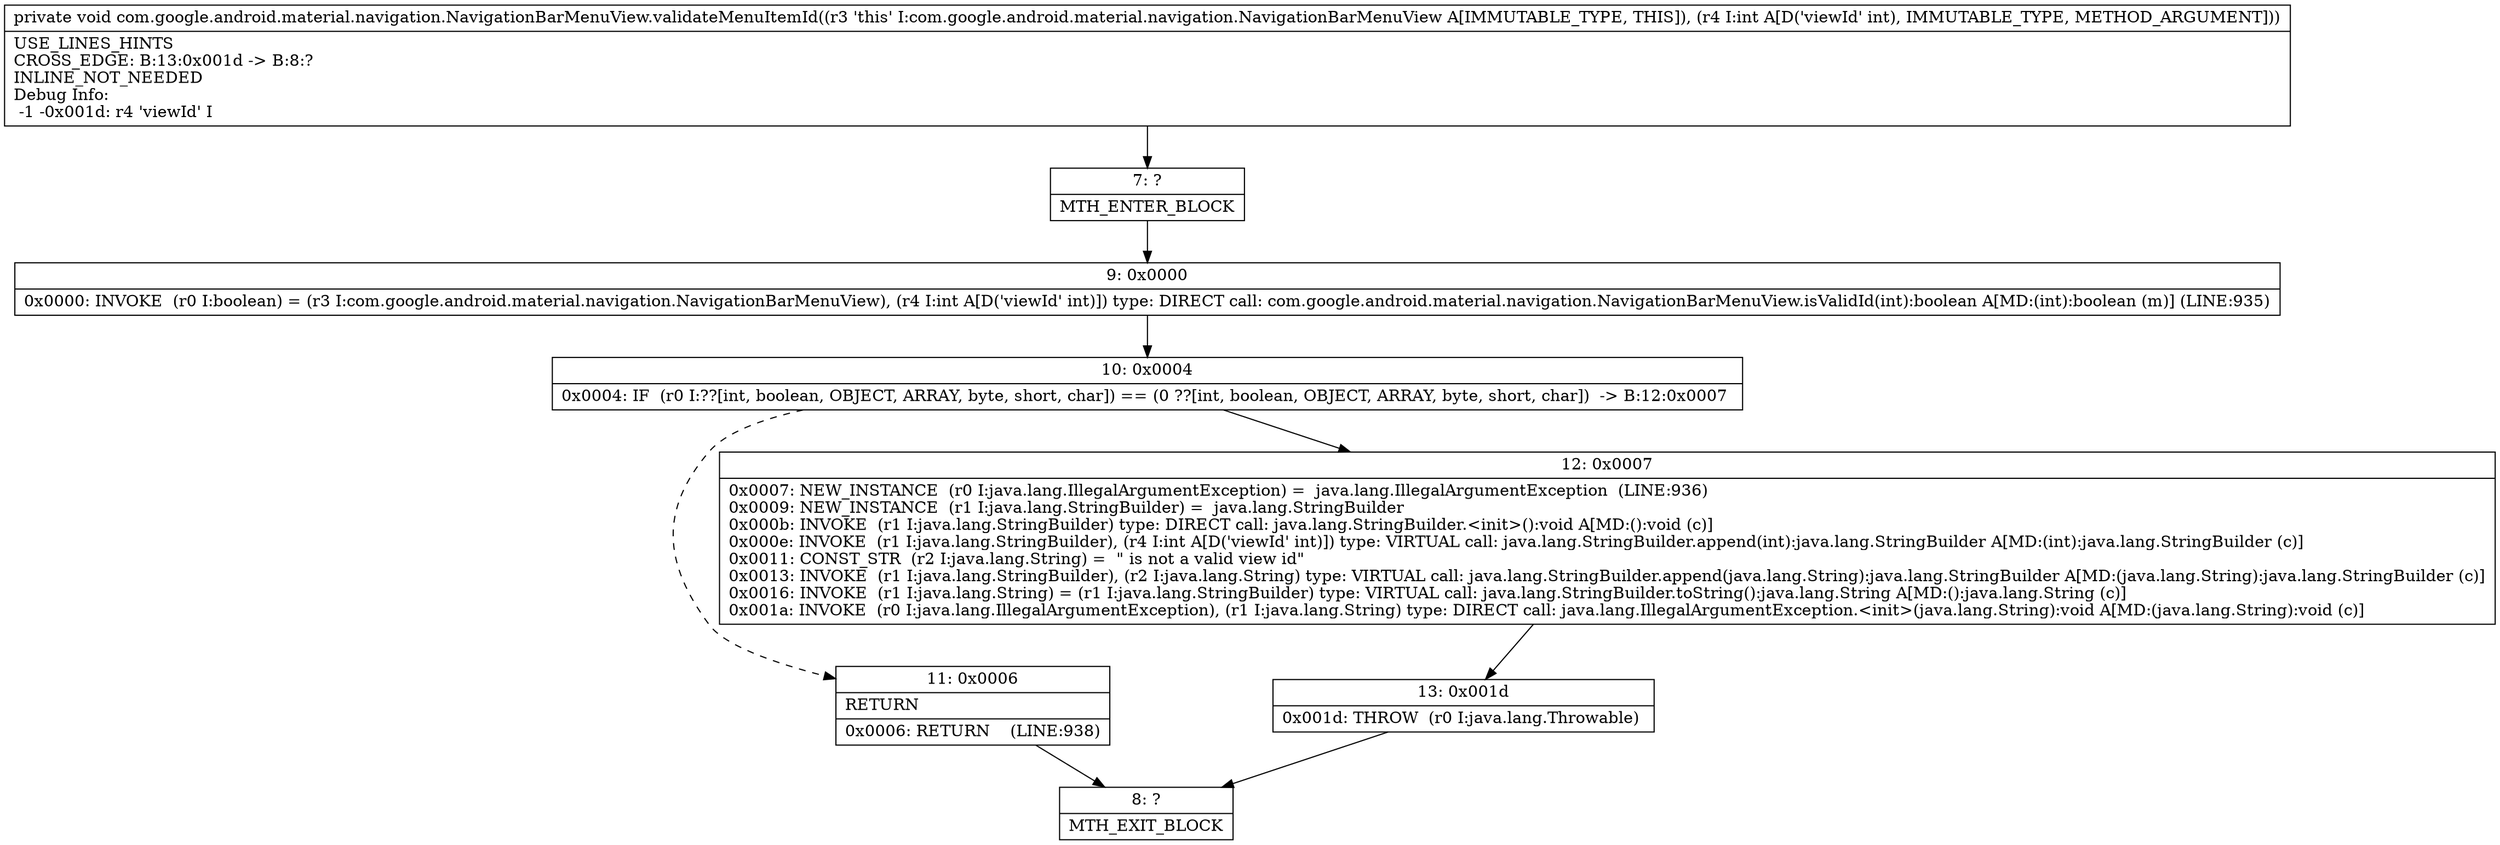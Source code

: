 digraph "CFG forcom.google.android.material.navigation.NavigationBarMenuView.validateMenuItemId(I)V" {
Node_7 [shape=record,label="{7\:\ ?|MTH_ENTER_BLOCK\l}"];
Node_9 [shape=record,label="{9\:\ 0x0000|0x0000: INVOKE  (r0 I:boolean) = (r3 I:com.google.android.material.navigation.NavigationBarMenuView), (r4 I:int A[D('viewId' int)]) type: DIRECT call: com.google.android.material.navigation.NavigationBarMenuView.isValidId(int):boolean A[MD:(int):boolean (m)] (LINE:935)\l}"];
Node_10 [shape=record,label="{10\:\ 0x0004|0x0004: IF  (r0 I:??[int, boolean, OBJECT, ARRAY, byte, short, char]) == (0 ??[int, boolean, OBJECT, ARRAY, byte, short, char])  \-\> B:12:0x0007 \l}"];
Node_11 [shape=record,label="{11\:\ 0x0006|RETURN\l|0x0006: RETURN    (LINE:938)\l}"];
Node_8 [shape=record,label="{8\:\ ?|MTH_EXIT_BLOCK\l}"];
Node_12 [shape=record,label="{12\:\ 0x0007|0x0007: NEW_INSTANCE  (r0 I:java.lang.IllegalArgumentException) =  java.lang.IllegalArgumentException  (LINE:936)\l0x0009: NEW_INSTANCE  (r1 I:java.lang.StringBuilder) =  java.lang.StringBuilder \l0x000b: INVOKE  (r1 I:java.lang.StringBuilder) type: DIRECT call: java.lang.StringBuilder.\<init\>():void A[MD:():void (c)]\l0x000e: INVOKE  (r1 I:java.lang.StringBuilder), (r4 I:int A[D('viewId' int)]) type: VIRTUAL call: java.lang.StringBuilder.append(int):java.lang.StringBuilder A[MD:(int):java.lang.StringBuilder (c)]\l0x0011: CONST_STR  (r2 I:java.lang.String) =  \" is not a valid view id\" \l0x0013: INVOKE  (r1 I:java.lang.StringBuilder), (r2 I:java.lang.String) type: VIRTUAL call: java.lang.StringBuilder.append(java.lang.String):java.lang.StringBuilder A[MD:(java.lang.String):java.lang.StringBuilder (c)]\l0x0016: INVOKE  (r1 I:java.lang.String) = (r1 I:java.lang.StringBuilder) type: VIRTUAL call: java.lang.StringBuilder.toString():java.lang.String A[MD:():java.lang.String (c)]\l0x001a: INVOKE  (r0 I:java.lang.IllegalArgumentException), (r1 I:java.lang.String) type: DIRECT call: java.lang.IllegalArgumentException.\<init\>(java.lang.String):void A[MD:(java.lang.String):void (c)]\l}"];
Node_13 [shape=record,label="{13\:\ 0x001d|0x001d: THROW  (r0 I:java.lang.Throwable) \l}"];
MethodNode[shape=record,label="{private void com.google.android.material.navigation.NavigationBarMenuView.validateMenuItemId((r3 'this' I:com.google.android.material.navigation.NavigationBarMenuView A[IMMUTABLE_TYPE, THIS]), (r4 I:int A[D('viewId' int), IMMUTABLE_TYPE, METHOD_ARGUMENT]))  | USE_LINES_HINTS\lCROSS_EDGE: B:13:0x001d \-\> B:8:?\lINLINE_NOT_NEEDED\lDebug Info:\l  \-1 \-0x001d: r4 'viewId' I\l}"];
MethodNode -> Node_7;Node_7 -> Node_9;
Node_9 -> Node_10;
Node_10 -> Node_11[style=dashed];
Node_10 -> Node_12;
Node_11 -> Node_8;
Node_12 -> Node_13;
Node_13 -> Node_8;
}

